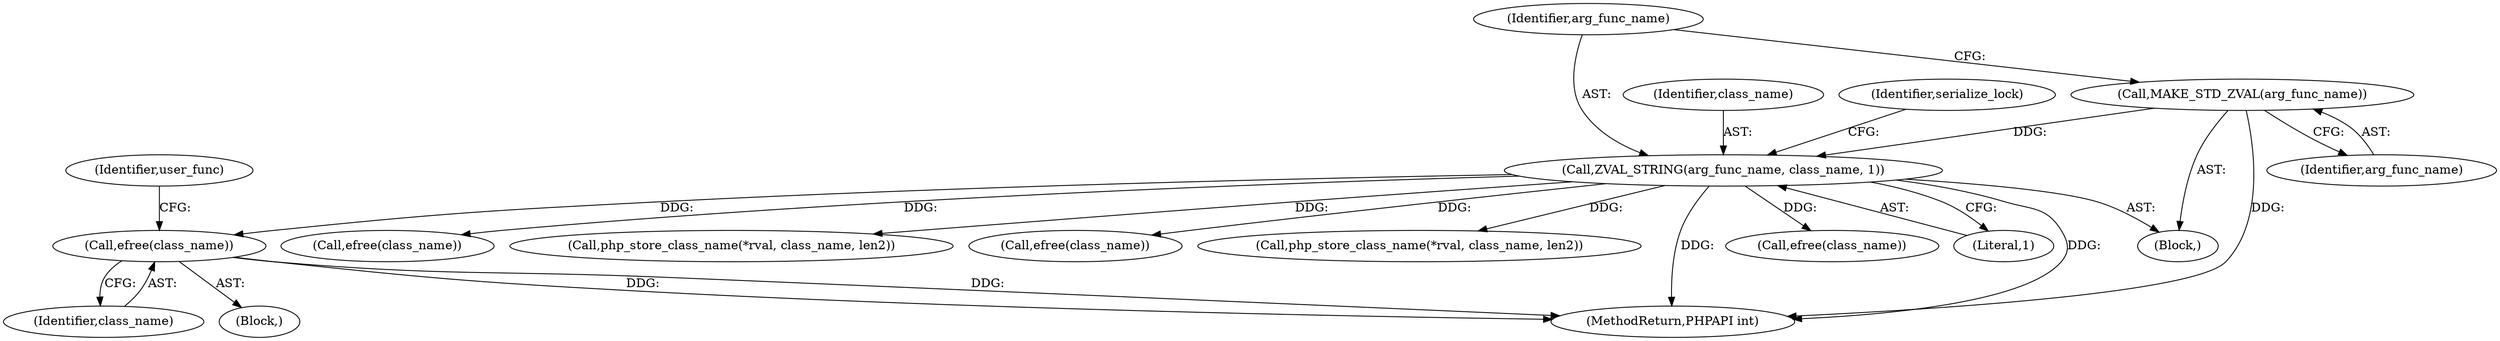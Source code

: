 digraph "0_php-src_16b3003ffc6393e250f069aa28a78dc5a2c064b2_0@API" {
"1000660" [label="(Call,efree(class_name))"];
"1000645" [label="(Call,ZVAL_STRING(arg_func_name, class_name, 1))"];
"1000643" [label="(Call,MAKE_STD_ZVAL(arg_func_name))"];
"1000648" [label="(Literal,1)"];
"1000750" [label="(Call,efree(class_name))"];
"1000643" [label="(Call,MAKE_STD_ZVAL(arg_func_name))"];
"1002423" [label="(MethodReturn,PHPAPI int)"];
"1000644" [label="(Identifier,arg_func_name)"];
"1000660" [label="(Call,efree(class_name))"];
"1000646" [label="(Identifier,arg_func_name)"];
"1000771" [label="(Call,php_store_class_name(*rval, class_name, len2))"];
"1000661" [label="(Identifier,class_name)"];
"1000645" [label="(Call,ZVAL_STRING(arg_func_name, class_name, 1))"];
"1000764" [label="(Call,efree(class_name))"];
"1000745" [label="(Call,php_store_class_name(*rval, class_name, len2))"];
"1000578" [label="(Block,)"];
"1000659" [label="(Block,)"];
"1000647" [label="(Identifier,class_name)"];
"1000776" [label="(Call,efree(class_name))"];
"1000651" [label="(Identifier,serialize_lock)"];
"1000664" [label="(Identifier,user_func)"];
"1000660" -> "1000659"  [label="AST: "];
"1000660" -> "1000661"  [label="CFG: "];
"1000661" -> "1000660"  [label="AST: "];
"1000664" -> "1000660"  [label="CFG: "];
"1000660" -> "1002423"  [label="DDG: "];
"1000660" -> "1002423"  [label="DDG: "];
"1000645" -> "1000660"  [label="DDG: "];
"1000645" -> "1000578"  [label="AST: "];
"1000645" -> "1000648"  [label="CFG: "];
"1000646" -> "1000645"  [label="AST: "];
"1000647" -> "1000645"  [label="AST: "];
"1000648" -> "1000645"  [label="AST: "];
"1000651" -> "1000645"  [label="CFG: "];
"1000645" -> "1002423"  [label="DDG: "];
"1000645" -> "1002423"  [label="DDG: "];
"1000643" -> "1000645"  [label="DDG: "];
"1000645" -> "1000745"  [label="DDG: "];
"1000645" -> "1000750"  [label="DDG: "];
"1000645" -> "1000764"  [label="DDG: "];
"1000645" -> "1000771"  [label="DDG: "];
"1000645" -> "1000776"  [label="DDG: "];
"1000643" -> "1000578"  [label="AST: "];
"1000643" -> "1000644"  [label="CFG: "];
"1000644" -> "1000643"  [label="AST: "];
"1000646" -> "1000643"  [label="CFG: "];
"1000643" -> "1002423"  [label="DDG: "];
}

